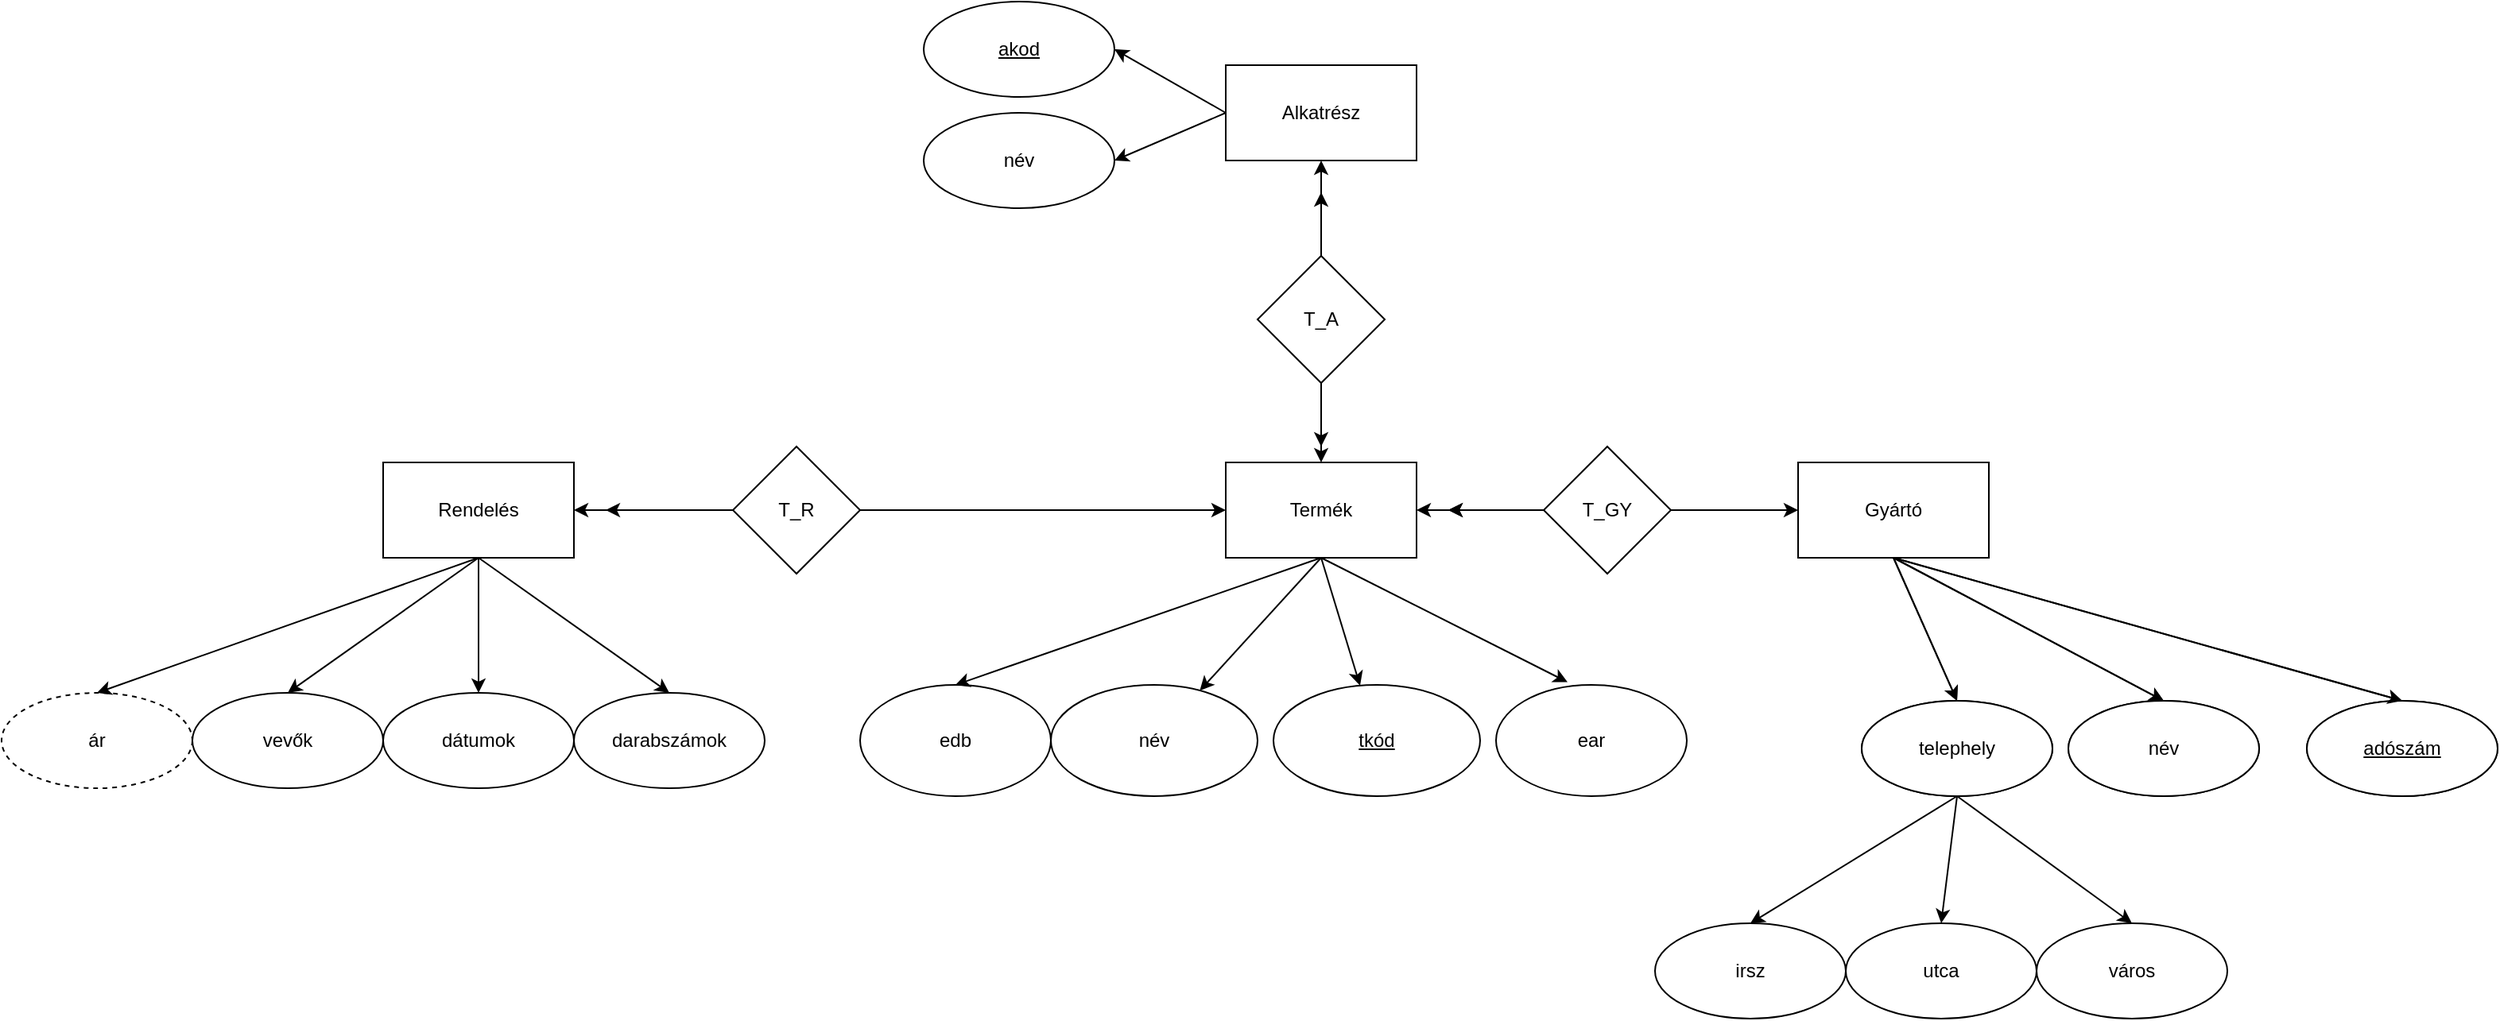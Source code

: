 <mxfile version="20.3.6" type="device"><diagram id="DoeqNn2tJh_LkhkoRb08" name="Page-1"><mxGraphModel dx="2259" dy="1881" grid="1" gridSize="10" guides="1" tooltips="1" connect="1" arrows="1" fold="1" page="1" pageScale="1" pageWidth="850" pageHeight="1100" math="0" shadow="0"><root><mxCell id="0"/><mxCell id="1" parent="0"/><mxCell id="Cz1hdv67G042GtznL5sQ-6" value="" style="edgeStyle=orthogonalEdgeStyle;rounded=0;orthogonalLoop=1;jettySize=auto;html=1;exitX=0;exitY=0.5;exitDx=0;exitDy=0;entryX=1;entryY=0.5;entryDx=0;entryDy=0;" edge="1" parent="1" source="Cz1hdv67G042GtznL5sQ-5" target="Cz1hdv67G042GtznL5sQ-4"><mxGeometry relative="1" as="geometry"><mxPoint x="280" y="160" as="targetPoint"/></mxGeometry></mxCell><mxCell id="Cz1hdv67G042GtznL5sQ-4" value="Termék" style="rounded=0;whiteSpace=wrap;html=1;" vertex="1" parent="1"><mxGeometry x="130" y="120" width="120" height="60" as="geometry"/></mxCell><mxCell id="Cz1hdv67G042GtznL5sQ-8" value="" style="edgeStyle=orthogonalEdgeStyle;rounded=0;orthogonalLoop=1;jettySize=auto;html=1;" edge="1" parent="1" source="Cz1hdv67G042GtznL5sQ-5" target="Cz1hdv67G042GtznL5sQ-7"><mxGeometry relative="1" as="geometry"/></mxCell><mxCell id="Cz1hdv67G042GtznL5sQ-5" value="T_GY" style="rhombus;whiteSpace=wrap;html=1;rounded=0;" vertex="1" parent="1"><mxGeometry x="330" y="110" width="80" height="80" as="geometry"/></mxCell><mxCell id="Cz1hdv67G042GtznL5sQ-7" value="Gyártó" style="whiteSpace=wrap;html=1;rounded=0;" vertex="1" parent="1"><mxGeometry x="490" y="120" width="120" height="60" as="geometry"/></mxCell><mxCell id="Cz1hdv67G042GtznL5sQ-9" value="" style="endArrow=classic;html=1;rounded=0;exitX=0;exitY=0.5;exitDx=0;exitDy=0;" edge="1" parent="1" source="Cz1hdv67G042GtznL5sQ-5"><mxGeometry width="50" height="50" relative="1" as="geometry"><mxPoint x="400" y="430" as="sourcePoint"/><mxPoint x="270" y="150" as="targetPoint"/></mxGeometry></mxCell><mxCell id="Cz1hdv67G042GtznL5sQ-10" value="&lt;u&gt;tkód&lt;/u&gt;" style="ellipse;whiteSpace=wrap;html=1;" vertex="1" parent="1"><mxGeometry x="160" y="260" width="130" height="70" as="geometry"/></mxCell><mxCell id="Cz1hdv67G042GtznL5sQ-11" value="név" style="ellipse;whiteSpace=wrap;html=1;" vertex="1" parent="1"><mxGeometry x="20" y="260" width="130" height="70" as="geometry"/></mxCell><mxCell id="Cz1hdv67G042GtznL5sQ-12" value="" style="endArrow=classic;html=1;rounded=0;exitX=0.5;exitY=1;exitDx=0;exitDy=0;" edge="1" parent="1" source="Cz1hdv67G042GtznL5sQ-4" target="Cz1hdv67G042GtznL5sQ-11"><mxGeometry width="50" height="50" relative="1" as="geometry"><mxPoint x="390" y="270" as="sourcePoint"/><mxPoint x="440" y="220" as="targetPoint"/></mxGeometry></mxCell><mxCell id="Cz1hdv67G042GtznL5sQ-13" value="" style="endArrow=classic;html=1;rounded=0;exitX=0.5;exitY=1;exitDx=0;exitDy=0;" edge="1" parent="1" source="Cz1hdv67G042GtznL5sQ-4" target="Cz1hdv67G042GtznL5sQ-10"><mxGeometry width="50" height="50" relative="1" as="geometry"><mxPoint x="390" y="270" as="sourcePoint"/><mxPoint x="120" y="250" as="targetPoint"/></mxGeometry></mxCell><mxCell id="Cz1hdv67G042GtznL5sQ-16" value="ear" style="ellipse;whiteSpace=wrap;html=1;" vertex="1" parent="1"><mxGeometry x="300" y="260" width="120" height="70" as="geometry"/></mxCell><mxCell id="Cz1hdv67G042GtznL5sQ-17" value="" style="endArrow=classic;html=1;rounded=0;entryX=0.375;entryY=-0.025;entryDx=0;entryDy=0;entryPerimeter=0;exitX=0.5;exitY=1;exitDx=0;exitDy=0;" edge="1" parent="1" source="Cz1hdv67G042GtznL5sQ-4" target="Cz1hdv67G042GtznL5sQ-16"><mxGeometry width="50" height="50" relative="1" as="geometry"><mxPoint x="390" y="270" as="sourcePoint"/><mxPoint x="440" y="220" as="targetPoint"/></mxGeometry></mxCell><mxCell id="Cz1hdv67G042GtznL5sQ-18" value="&lt;u&gt;adószám&lt;/u&gt;" style="ellipse;whiteSpace=wrap;html=1;rounded=0;" vertex="1" parent="1"><mxGeometry x="810" y="270" width="120" height="60" as="geometry"/></mxCell><mxCell id="Cz1hdv67G042GtznL5sQ-20" value="név" style="ellipse;whiteSpace=wrap;html=1;rounded=0;" vertex="1" parent="1"><mxGeometry x="660" y="270" width="120" height="60" as="geometry"/></mxCell><mxCell id="Cz1hdv67G042GtznL5sQ-22" value="" style="endArrow=classic;html=1;rounded=0;entryX=0.5;entryY=0;entryDx=0;entryDy=0;exitX=0.5;exitY=1;exitDx=0;exitDy=0;" edge="1" parent="1" source="Cz1hdv67G042GtznL5sQ-7" target="Cz1hdv67G042GtznL5sQ-20"><mxGeometry width="50" height="50" relative="1" as="geometry"><mxPoint x="390" y="270" as="sourcePoint"/><mxPoint x="440" y="220" as="targetPoint"/></mxGeometry></mxCell><mxCell id="Cz1hdv67G042GtznL5sQ-23" value="" style="endArrow=classic;html=1;rounded=0;entryX=0.5;entryY=0;entryDx=0;entryDy=0;exitX=0.5;exitY=1;exitDx=0;exitDy=0;" edge="1" parent="1" source="Cz1hdv67G042GtznL5sQ-7" target="Cz1hdv67G042GtznL5sQ-18"><mxGeometry width="50" height="50" relative="1" as="geometry"><mxPoint x="390" y="270" as="sourcePoint"/><mxPoint x="440" y="220" as="targetPoint"/></mxGeometry></mxCell><mxCell id="Cz1hdv67G042GtznL5sQ-24" value="" style="endArrow=classic;html=1;rounded=0;exitX=0.5;exitY=1;exitDx=0;exitDy=0;entryX=0.5;entryY=0;entryDx=0;entryDy=0;" edge="1" parent="1" source="Cz1hdv67G042GtznL5sQ-7" target="Cz1hdv67G042GtznL5sQ-25"><mxGeometry width="50" height="50" relative="1" as="geometry"><mxPoint x="390" y="270" as="sourcePoint"/><mxPoint x="460" y="230" as="targetPoint"/></mxGeometry></mxCell><mxCell id="Cz1hdv67G042GtznL5sQ-25" value="telephely" style="ellipse;whiteSpace=wrap;html=1;" vertex="1" parent="1"><mxGeometry x="530" y="270" width="120" height="60" as="geometry"/></mxCell><mxCell id="Cz1hdv67G042GtznL5sQ-31" value="" style="endArrow=classic;html=1;rounded=0;exitX=0;exitY=0.5;exitDx=0;exitDy=0;" edge="1" parent="1"><mxGeometry width="50" height="50" relative="1" as="geometry"><mxPoint x="330" y="150" as="sourcePoint"/><mxPoint x="270" y="150" as="targetPoint"/></mxGeometry></mxCell><mxCell id="Cz1hdv67G042GtznL5sQ-38" value="&lt;u&gt;adószám&lt;/u&gt;" style="ellipse;whiteSpace=wrap;html=1;rounded=0;" vertex="1" parent="1"><mxGeometry x="810" y="270" width="120" height="60" as="geometry"/></mxCell><mxCell id="Cz1hdv67G042GtznL5sQ-39" value="név" style="ellipse;whiteSpace=wrap;html=1;rounded=0;" vertex="1" parent="1"><mxGeometry x="660" y="270" width="120" height="60" as="geometry"/></mxCell><mxCell id="Cz1hdv67G042GtznL5sQ-40" value="" style="endArrow=classic;html=1;rounded=0;entryX=0.5;entryY=0;entryDx=0;entryDy=0;exitX=0.5;exitY=1;exitDx=0;exitDy=0;" edge="1" parent="1" target="Cz1hdv67G042GtznL5sQ-39"><mxGeometry width="50" height="50" relative="1" as="geometry"><mxPoint x="550" y="180" as="sourcePoint"/><mxPoint x="440" y="220" as="targetPoint"/></mxGeometry></mxCell><mxCell id="Cz1hdv67G042GtznL5sQ-41" value="" style="endArrow=classic;html=1;rounded=0;entryX=0.5;entryY=0;entryDx=0;entryDy=0;exitX=0.5;exitY=1;exitDx=0;exitDy=0;" edge="1" parent="1" target="Cz1hdv67G042GtznL5sQ-38"><mxGeometry width="50" height="50" relative="1" as="geometry"><mxPoint x="550" y="180" as="sourcePoint"/><mxPoint x="440" y="220" as="targetPoint"/></mxGeometry></mxCell><mxCell id="Cz1hdv67G042GtznL5sQ-42" value="" style="endArrow=classic;html=1;rounded=0;exitX=0.5;exitY=1;exitDx=0;exitDy=0;entryX=0.5;entryY=0;entryDx=0;entryDy=0;" edge="1" parent="1" target="Cz1hdv67G042GtznL5sQ-43"><mxGeometry width="50" height="50" relative="1" as="geometry"><mxPoint x="550" y="180" as="sourcePoint"/><mxPoint x="460" y="230" as="targetPoint"/></mxGeometry></mxCell><mxCell id="Cz1hdv67G042GtznL5sQ-43" value="telephely" style="ellipse;whiteSpace=wrap;html=1;" vertex="1" parent="1"><mxGeometry x="530" y="270" width="120" height="60" as="geometry"/></mxCell><mxCell id="Cz1hdv67G042GtznL5sQ-46" value="irsz" style="ellipse;whiteSpace=wrap;html=1;" vertex="1" parent="1"><mxGeometry x="400" y="410" width="120" height="60" as="geometry"/></mxCell><mxCell id="Cz1hdv67G042GtznL5sQ-48" value="" style="endArrow=classic;html=1;rounded=0;entryX=0.5;entryY=0;entryDx=0;entryDy=0;exitX=0.5;exitY=1;exitDx=0;exitDy=0;" edge="1" parent="1" source="Cz1hdv67G042GtznL5sQ-43" target="Cz1hdv67G042GtznL5sQ-46"><mxGeometry width="50" height="50" relative="1" as="geometry"><mxPoint x="530" y="300" as="sourcePoint"/><mxPoint x="580" y="250" as="targetPoint"/></mxGeometry></mxCell><mxCell id="Cz1hdv67G042GtznL5sQ-49" value="város" style="ellipse;whiteSpace=wrap;html=1;" vertex="1" parent="1"><mxGeometry x="640" y="410" width="120" height="60" as="geometry"/></mxCell><mxCell id="Cz1hdv67G042GtznL5sQ-50" value="utca" style="ellipse;whiteSpace=wrap;html=1;" vertex="1" parent="1"><mxGeometry x="520" y="410" width="120" height="60" as="geometry"/></mxCell><mxCell id="Cz1hdv67G042GtznL5sQ-51" value="" style="endArrow=classic;html=1;rounded=0;entryX=0.5;entryY=0;entryDx=0;entryDy=0;exitX=0.5;exitY=1;exitDx=0;exitDy=0;" edge="1" parent="1" source="Cz1hdv67G042GtznL5sQ-43" target="Cz1hdv67G042GtznL5sQ-50"><mxGeometry width="50" height="50" relative="1" as="geometry"><mxPoint x="530" y="300" as="sourcePoint"/><mxPoint x="580" y="250" as="targetPoint"/></mxGeometry></mxCell><mxCell id="Cz1hdv67G042GtznL5sQ-52" value="" style="endArrow=classic;html=1;rounded=0;entryX=0.5;entryY=0;entryDx=0;entryDy=0;" edge="1" parent="1" target="Cz1hdv67G042GtznL5sQ-49"><mxGeometry width="50" height="50" relative="1" as="geometry"><mxPoint x="590" y="330" as="sourcePoint"/><mxPoint x="580" y="250" as="targetPoint"/></mxGeometry></mxCell><mxCell id="Cz1hdv67G042GtznL5sQ-55" value="edb" style="ellipse;whiteSpace=wrap;html=1;" vertex="1" parent="1"><mxGeometry x="-100" y="260" width="120" height="70" as="geometry"/></mxCell><mxCell id="Cz1hdv67G042GtznL5sQ-56" value="" style="endArrow=classic;html=1;rounded=0;entryX=0.5;entryY=0;entryDx=0;entryDy=0;exitX=0.5;exitY=1;exitDx=0;exitDy=0;" edge="1" parent="1" source="Cz1hdv67G042GtznL5sQ-4" target="Cz1hdv67G042GtznL5sQ-55"><mxGeometry width="50" height="50" relative="1" as="geometry"><mxPoint x="390" y="250" as="sourcePoint"/><mxPoint x="440" y="200" as="targetPoint"/></mxGeometry></mxCell><mxCell id="Cz1hdv67G042GtznL5sQ-61" value="" style="edgeStyle=orthogonalEdgeStyle;rounded=0;orthogonalLoop=1;jettySize=auto;html=1;" edge="1" parent="1" source="Cz1hdv67G042GtznL5sQ-58" target="Cz1hdv67G042GtznL5sQ-60"><mxGeometry relative="1" as="geometry"/></mxCell><mxCell id="Cz1hdv67G042GtznL5sQ-58" value="T_A" style="rhombus;whiteSpace=wrap;html=1;rounded=0;" vertex="1" parent="1"><mxGeometry x="150" y="-10" width="80" height="80" as="geometry"/></mxCell><mxCell id="Cz1hdv67G042GtznL5sQ-60" value="Alkatrész" style="whiteSpace=wrap;html=1;rounded=0;" vertex="1" parent="1"><mxGeometry x="130" y="-130" width="120" height="60" as="geometry"/></mxCell><mxCell id="Cz1hdv67G042GtznL5sQ-62" value="" style="endArrow=classic;html=1;rounded=0;entryX=0.5;entryY=0;entryDx=0;entryDy=0;exitX=0.5;exitY=1;exitDx=0;exitDy=0;" edge="1" parent="1" source="Cz1hdv67G042GtznL5sQ-58" target="Cz1hdv67G042GtznL5sQ-4"><mxGeometry width="50" height="50" relative="1" as="geometry"><mxPoint x="390" y="120" as="sourcePoint"/><mxPoint x="440" y="70" as="targetPoint"/></mxGeometry></mxCell><mxCell id="Cz1hdv67G042GtznL5sQ-63" value="" style="endArrow=classic;html=1;rounded=0;exitX=0.5;exitY=1;exitDx=0;exitDy=0;" edge="1" parent="1" source="Cz1hdv67G042GtznL5sQ-58"><mxGeometry width="50" height="50" relative="1" as="geometry"><mxPoint x="390" y="120" as="sourcePoint"/><mxPoint x="190" y="110" as="targetPoint"/></mxGeometry></mxCell><mxCell id="Cz1hdv67G042GtznL5sQ-64" value="&lt;u&gt;akod&lt;/u&gt;" style="ellipse;whiteSpace=wrap;html=1;rounded=0;" vertex="1" parent="1"><mxGeometry x="-60" y="-170" width="120" height="60" as="geometry"/></mxCell><mxCell id="Cz1hdv67G042GtznL5sQ-67" value="név" style="ellipse;whiteSpace=wrap;html=1;" vertex="1" parent="1"><mxGeometry x="-60" y="-100" width="120" height="60" as="geometry"/></mxCell><mxCell id="Cz1hdv67G042GtznL5sQ-68" value="" style="endArrow=classic;html=1;rounded=0;entryX=1;entryY=0.5;entryDx=0;entryDy=0;exitX=0;exitY=0.5;exitDx=0;exitDy=0;" edge="1" parent="1" source="Cz1hdv67G042GtznL5sQ-60" target="Cz1hdv67G042GtznL5sQ-64"><mxGeometry width="50" height="50" relative="1" as="geometry"><mxPoint x="390" y="120" as="sourcePoint"/><mxPoint x="440" y="70" as="targetPoint"/></mxGeometry></mxCell><mxCell id="Cz1hdv67G042GtznL5sQ-69" value="" style="endArrow=classic;html=1;rounded=0;entryX=1;entryY=0.5;entryDx=0;entryDy=0;exitX=0;exitY=0.5;exitDx=0;exitDy=0;" edge="1" parent="1" source="Cz1hdv67G042GtznL5sQ-60" target="Cz1hdv67G042GtznL5sQ-67"><mxGeometry width="50" height="50" relative="1" as="geometry"><mxPoint x="390" y="120" as="sourcePoint"/><mxPoint x="440" y="70" as="targetPoint"/></mxGeometry></mxCell><mxCell id="Cz1hdv67G042GtznL5sQ-73" value="" style="edgeStyle=orthogonalEdgeStyle;rounded=0;orthogonalLoop=1;jettySize=auto;html=1;" edge="1" parent="1" source="Cz1hdv67G042GtznL5sQ-70" target="Cz1hdv67G042GtznL5sQ-72"><mxGeometry relative="1" as="geometry"/></mxCell><mxCell id="Cz1hdv67G042GtznL5sQ-70" value="T_R" style="rhombus;whiteSpace=wrap;html=1;rounded=0;" vertex="1" parent="1"><mxGeometry x="-180" y="110" width="80" height="80" as="geometry"/></mxCell><mxCell id="Cz1hdv67G042GtznL5sQ-72" value="Rendelés" style="whiteSpace=wrap;html=1;rounded=0;" vertex="1" parent="1"><mxGeometry x="-400" y="120" width="120" height="60" as="geometry"/></mxCell><mxCell id="Cz1hdv67G042GtznL5sQ-76" value="ár" style="ellipse;whiteSpace=wrap;html=1;dashed=1;" vertex="1" parent="1"><mxGeometry x="-640" y="265" width="120" height="60" as="geometry"/></mxCell><mxCell id="Cz1hdv67G042GtznL5sQ-77" value="darabszámok" style="ellipse;whiteSpace=wrap;html=1;" vertex="1" parent="1"><mxGeometry x="-280" y="265" width="120" height="60" as="geometry"/></mxCell><mxCell id="Cz1hdv67G042GtznL5sQ-78" value="vevők" style="ellipse;whiteSpace=wrap;html=1;" vertex="1" parent="1"><mxGeometry x="-520" y="265" width="120" height="60" as="geometry"/></mxCell><mxCell id="Cz1hdv67G042GtznL5sQ-79" value="dátumok" style="ellipse;whiteSpace=wrap;html=1;" vertex="1" parent="1"><mxGeometry x="-400" y="265" width="120" height="60" as="geometry"/></mxCell><mxCell id="Cz1hdv67G042GtznL5sQ-80" value="" style="endArrow=classic;html=1;rounded=0;entryX=0.5;entryY=0;entryDx=0;entryDy=0;exitX=0.5;exitY=1;exitDx=0;exitDy=0;" edge="1" parent="1" source="Cz1hdv67G042GtznL5sQ-72" target="Cz1hdv67G042GtznL5sQ-77"><mxGeometry width="50" height="50" relative="1" as="geometry"><mxPoint x="-80" y="200" as="sourcePoint"/><mxPoint x="-30" y="150" as="targetPoint"/></mxGeometry></mxCell><mxCell id="Cz1hdv67G042GtznL5sQ-81" value="" style="endArrow=classic;html=1;rounded=0;entryX=0.5;entryY=0;entryDx=0;entryDy=0;exitX=0.5;exitY=1;exitDx=0;exitDy=0;" edge="1" parent="1" source="Cz1hdv67G042GtznL5sQ-72" target="Cz1hdv67G042GtznL5sQ-76"><mxGeometry width="50" height="50" relative="1" as="geometry"><mxPoint x="-330" y="180" as="sourcePoint"/><mxPoint x="-555" y="180" as="targetPoint"/></mxGeometry></mxCell><mxCell id="Cz1hdv67G042GtznL5sQ-82" value="" style="endArrow=classic;html=1;rounded=0;exitX=0.5;exitY=1;exitDx=0;exitDy=0;entryX=0.5;entryY=0;entryDx=0;entryDy=0;" edge="1" parent="1" source="Cz1hdv67G042GtznL5sQ-72" target="Cz1hdv67G042GtznL5sQ-78"><mxGeometry width="50" height="50" relative="1" as="geometry"><mxPoint x="-80" y="200" as="sourcePoint"/><mxPoint x="-30" y="150" as="targetPoint"/></mxGeometry></mxCell><mxCell id="Cz1hdv67G042GtznL5sQ-83" value="" style="endArrow=classic;html=1;rounded=0;exitX=0.5;exitY=1;exitDx=0;exitDy=0;entryX=0.5;entryY=0;entryDx=0;entryDy=0;" edge="1" parent="1" source="Cz1hdv67G042GtznL5sQ-72" target="Cz1hdv67G042GtznL5sQ-79"><mxGeometry width="50" height="50" relative="1" as="geometry"><mxPoint x="-80" y="200" as="sourcePoint"/><mxPoint x="-30" y="150" as="targetPoint"/></mxGeometry></mxCell><mxCell id="Cz1hdv67G042GtznL5sQ-85" value="" style="endArrow=classic;html=1;rounded=0;entryX=0;entryY=0.5;entryDx=0;entryDy=0;exitX=1;exitY=0.5;exitDx=0;exitDy=0;" edge="1" parent="1" source="Cz1hdv67G042GtznL5sQ-70" target="Cz1hdv67G042GtznL5sQ-4"><mxGeometry width="50" height="50" relative="1" as="geometry"><mxPoint x="-80" y="200" as="sourcePoint"/><mxPoint x="-30" y="150" as="targetPoint"/></mxGeometry></mxCell><mxCell id="Cz1hdv67G042GtznL5sQ-86" value="" style="endArrow=classic;html=1;rounded=0;exitX=0;exitY=0.5;exitDx=0;exitDy=0;" edge="1" parent="1" source="Cz1hdv67G042GtznL5sQ-70"><mxGeometry width="50" height="50" relative="1" as="geometry"><mxPoint x="-80" y="200" as="sourcePoint"/><mxPoint x="-260" y="150" as="targetPoint"/></mxGeometry></mxCell><mxCell id="Cz1hdv67G042GtznL5sQ-87" value="" style="endArrow=classic;html=1;rounded=0;exitX=0.5;exitY=0;exitDx=0;exitDy=0;" edge="1" parent="1" source="Cz1hdv67G042GtznL5sQ-58"><mxGeometry width="50" height="50" relative="1" as="geometry"><mxPoint x="-80" y="200" as="sourcePoint"/><mxPoint x="190" y="-50" as="targetPoint"/></mxGeometry></mxCell></root></mxGraphModel></diagram></mxfile>